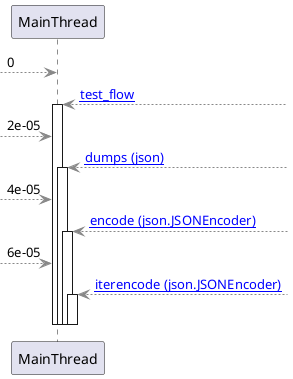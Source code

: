 @startuml
participant "MainThread" as MainThread
[-[#888888]-> MainThread: 0
MainThread<-[#888888]-]: [[1.json?req{\n    "say_hello": " function run_lp_flow. locals.say_hello at 0x7f5074080c20"\n} test_flow]]
activate MainThread
[-[#888888]-> MainThread: 2e-05
MainThread<-[#888888]-]: [[2.json?req{\n    "allow_nan": true,\n    "check_circular": true,\n    "cls": null,\n    "default": null,\n    "ensure_ascii": true,\n    "indent": null,\n    "kw": ,\n    "obj": \n        "name": "joe"\n    ,\n    "separators": null,\n    "skipkeys": false,\n    "sort_keys": false\n} dumps (json)]]
activate MainThread
[-[#888888]-> MainThread: 4e-05
MainThread<-[#888888]-]: [[3.json?req{\n    "o": \n        "name": "joe"\n    ,\n    "self": " json.encoder.JSONEncoder object at 0x7f5076f44610"\n} encode (json.JSONEncoder)]]
activate MainThread
[-[#888888]-> MainThread: 6e-05
MainThread<-[#888888]-]: [[4.json?req{\n    "_one_shot": true,\n    "o": \n        "name": "joe"\n    ,\n    "self": " json.encoder.JSONEncoder object at 0x7f5076f44610"\n} iterencode (json.JSONEncoder)]]
activate MainThread
deactivate MainThread
deactivate MainThread
deactivate MainThread
deactivate MainThread
@enduml